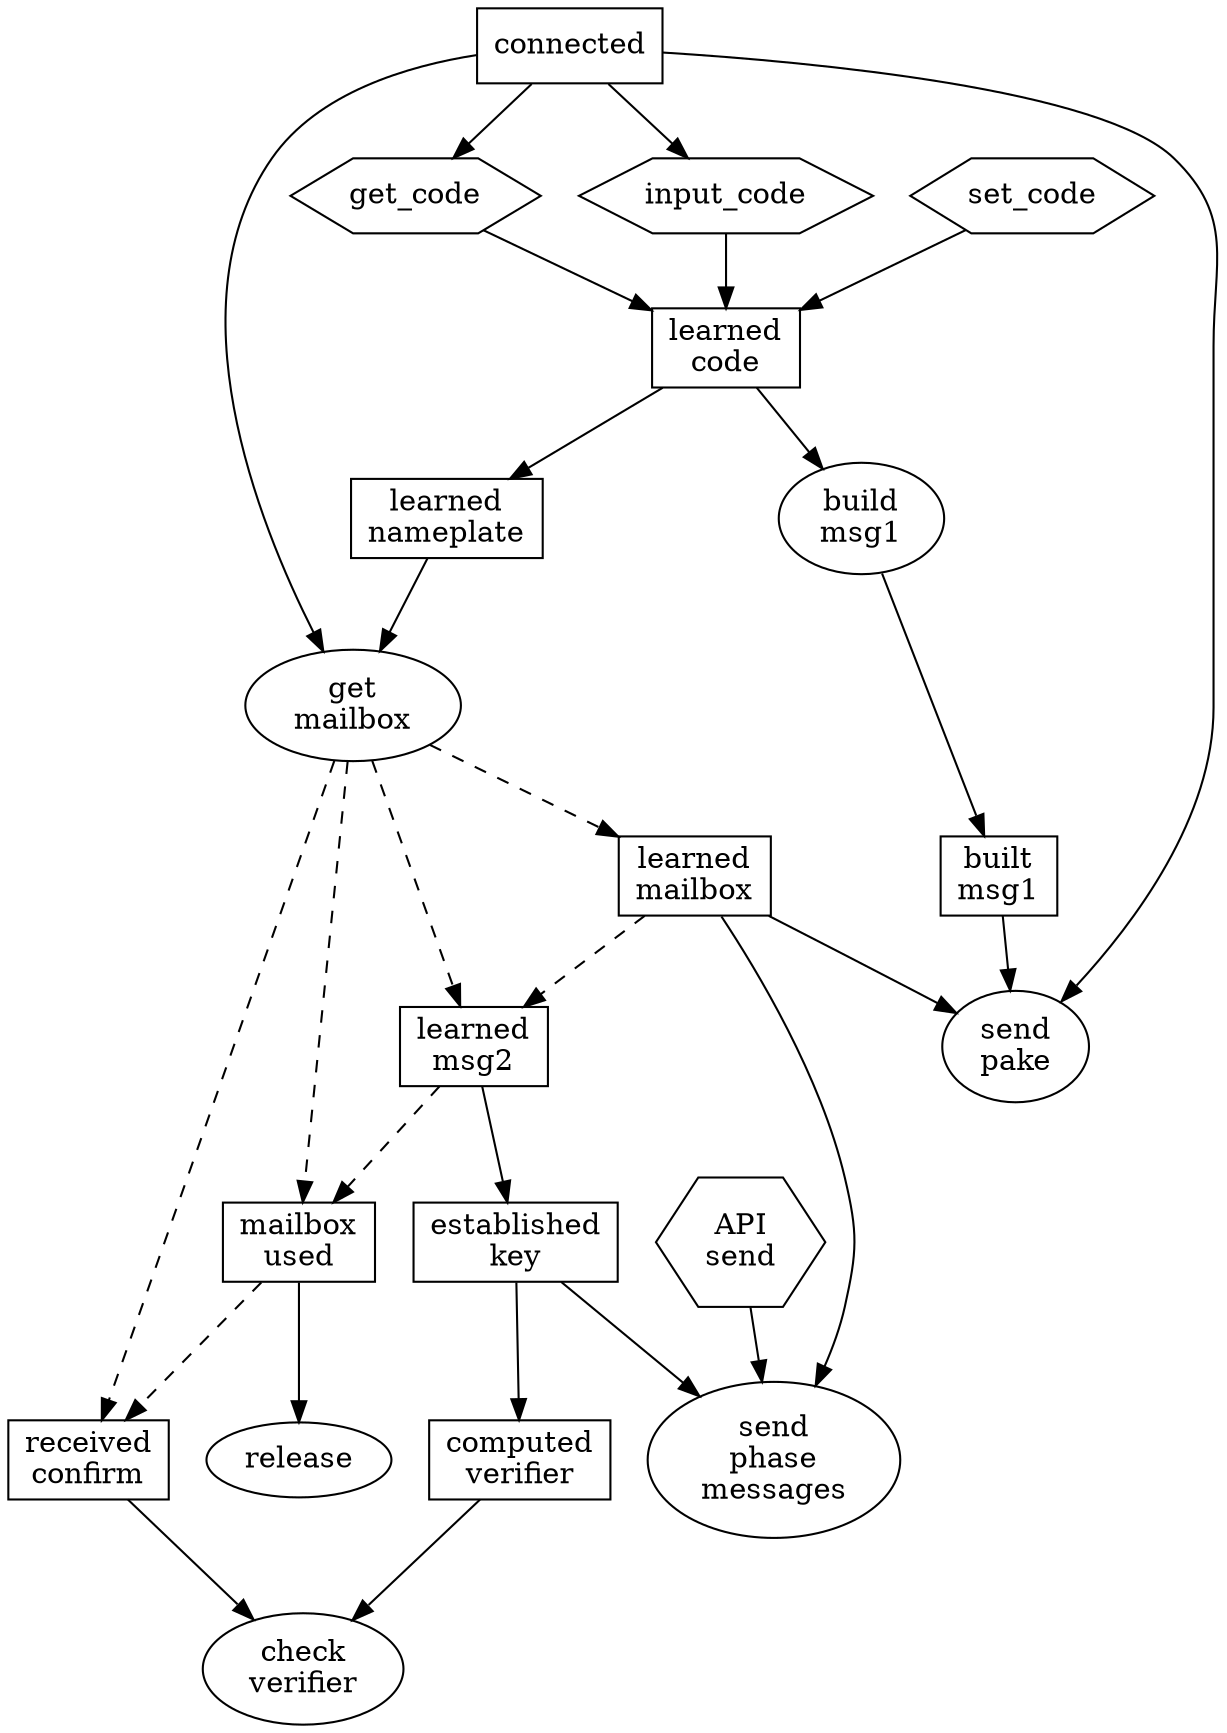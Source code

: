 digraph {
        event_learned_code [label="learned\ncode" shape="box"]
        event_learned_nameplate [label="learned\nnameplate" shape="box"]
        event_learned_mailbox [label="learned\nmailbox" shape="box"]
        event_connected [label="connected" shape="box"]
        event_built_msg1 [label="built\nmsg1" shape="box"]
        event_mailbox_used [label="mailbox\nused" shape="box"]
        event_learned_PAKE [label="learned\nmsg2" shape="box"]
        event_established_key [label="established\nkey" shape="box"]
        event_computed_verifier [label="computed\nverifier" shape="box"]
        event_received_confirm [label="received\nconfirm" shape="box"]

        event_connected -> api_get_code
        event_connected -> api_input_code
        api_get_code [label="get_code" shape="hexagon"]
        api_input_code [label="input_code" shape="hexagon"]
        api_set_code [label="set_code" shape="hexagon"]
        api_get_code -> event_learned_code
        api_input_code -> event_learned_code
        api_set_code -> event_learned_code


        maybe_build_msg1 [label="build\nmsg1"]
        maybe_get_mailbox [label="get\nmailbox"]
        maybe_send_pake [label="send\npake"]
        maybe_send_phase_messages [label="send\nphase\nmessages"]

        event_connected -> maybe_get_mailbox
        event_connected -> maybe_send_pake

        event_built_msg1 -> maybe_send_pake

        event_learned_code -> maybe_build_msg1
        event_learned_code -> event_learned_nameplate

        maybe_build_msg1 -> event_built_msg1
        event_learned_nameplate -> maybe_get_mailbox

        maybe_get_mailbox -> event_learned_mailbox [style="dashed"]
        maybe_get_mailbox -> event_mailbox_used [style="dashed"]
        maybe_get_mailbox -> event_learned_PAKE [style="dashed"]
        maybe_get_mailbox -> event_received_confirm [style="dashed"]

        event_learned_mailbox -> event_learned_PAKE [style="dashed"]
        event_learned_PAKE -> event_mailbox_used [style="dashed"]
        event_mailbox_used -> event_received_confirm [style="dashed"]

        send [label="API\nsend" shape="hexagon"]
        send -> maybe_send_phase_messages
        event_mailbox_used -> release
        event_learned_mailbox -> maybe_send_pake
        event_learned_mailbox -> maybe_send_phase_messages

        event_learned_PAKE -> event_established_key
        event_established_key -> event_computed_verifier
        event_established_key -> maybe_send_phase_messages

        check_verifier [label="check\nverifier"]
        event_computed_verifier -> check_verifier
        event_received_confirm -> check_verifier

}
